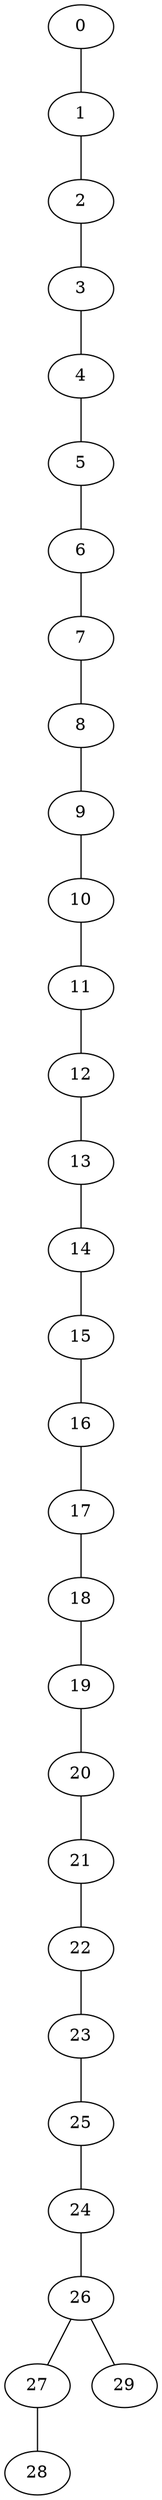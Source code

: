 graph {
0  [Label = "0 (0.00)"]
1  [Label = "1 (0.00)"]
2  [Label = "2 (0.00)"]
3  [Label = "3 (0.00)"]
4  [Label = "4 (0.00)"]
5  [Label = "5 (0.00)"]
6  [Label = "6 (0.00)"]
7  [Label = "7 (0.00)"]
8  [Label = "8 (0.00)"]
9  [Label = "9 (0.00)"]
10  [Label = "10 (0.00)"]
11  [Label = "11 (0.00)"]
12  [Label = "12 (0.00)"]
13  [Label = "13 (0.00)"]
14  [Label = "14 (0.00)"]
15  [Label = "15 (0.00)"]
16  [Label = "16 (0.00)"]
17  [Label = "17 (0.00)"]
18  [Label = "18 (0.00)"]
19  [Label = "19 (0.00)"]
20  [Label = "20 (0.00)"]
21  [Label = "21 (0.00)"]
22  [Label = "22 (0.00)"]
23  [Label = "23 (0.00)"]
25  [Label = "25 (0.00)"]
24  [Label = "24 (0.00)"]
26  [Label = "26 (0.00)"]
27  [Label = "27 (0.00)"]
28  [Label = "28 (0.00)"]
29  [Label = "29 (0.00)"]

0--1  [Label = "0.00"]
1--2  [Label = "0.00"]
2--3  [Label = "0.00"]
3--4  [Label = "0.00"]
4--5  [Label = "0.00"]
5--6  [Label = "0.00"]
6--7  [Label = "0.00"]
7--8  [Label = "0.00"]
8--9  [Label = "0.00"]
9--10  [Label = "0.00"]
10--11  [Label = "0.00"]
11--12  [Label = "0.00"]
12--13  [Label = "0.00"]
13--14  [Label = "0.00"]
14--15  [Label = "0.00"]
15--16  [Label = "0.00"]
16--17  [Label = "0.00"]
17--18  [Label = "0.00"]
18--19  [Label = "0.00"]
19--20  [Label = "0.00"]
20--21  [Label = "0.00"]
21--22  [Label = "0.00"]
22--23  [Label = "0.00"]
23--25  [Label = "0.00"]
25--24  [Label = "0.00"]
24--26  [Label = "0.00"]
26--27  [Label = "0.00"]
27--28  [Label = "0.00"]
26--29  [Label = "0.00"]
}
